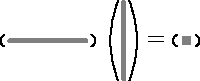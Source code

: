size(100,0);

draw((0,0)--(4,0), linewidth(2)+gray);
draw((6,-2)--(6,2), linewidth(2)+gray);

draw((-0.3,-0.3)..(-0.5,0)..(-0.3,0.3));
draw((4.3,-0.3)..(4.5,0)..(4.3,0.3));

draw((6-0.3,-2.1)..(6-0.7,0)..(6-0.3,2.1));
draw((6.3,-2.1)..(6.7,0)..(6.3,2.1));

label("$=$", (7.7,0));

filldraw(box((9,-0.3),(9.6,0.3)),gray, white);

draw((9-0.2,-0.3)..(9-0.4,0)..(9-0.2,0.3));
draw((9.8,-0.3)..(10.0,0)..(9.8,0.3));

